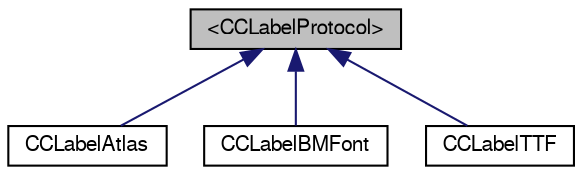 digraph G
{
  bgcolor="transparent";
  edge [fontname="FreeSans",fontsize="10",labelfontname="FreeSans",labelfontsize="10"];
  node [fontname="FreeSans",fontsize="10",shape=record];
  Node1 [label="\<CCLabelProtocol\>",height=0.2,width=0.4,color="black", fillcolor="grey75", style="filled" fontcolor="black"];
  Node1 -> Node2 [dir="back",color="midnightblue",fontsize="10",style="solid",fontname="FreeSans"];
  Node2 [label="CCLabelAtlas",height=0.2,width=0.4,color="black",URL="$interface_c_c_label_atlas.html"];
  Node1 -> Node3 [dir="back",color="midnightblue",fontsize="10",style="solid",fontname="FreeSans"];
  Node3 [label="CCLabelBMFont",height=0.2,width=0.4,color="black",URL="$interface_c_c_label_b_m_font.html"];
  Node1 -> Node4 [dir="back",color="midnightblue",fontsize="10",style="solid",fontname="FreeSans"];
  Node4 [label="CCLabelTTF",height=0.2,width=0.4,color="black",URL="$interface_c_c_label_t_t_f.html"];
}
